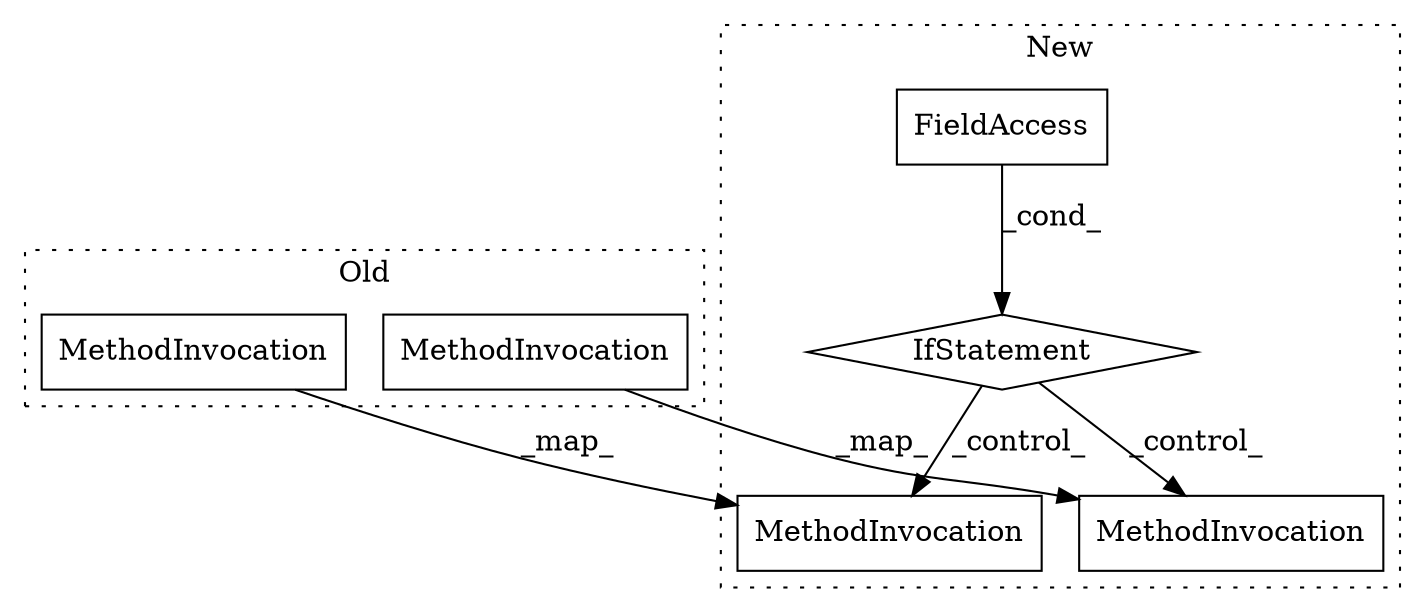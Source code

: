 digraph G {
subgraph cluster0 {
5 [label="MethodInvocation" a="32" s="20081,20120" l="16,1" shape="box"];
6 [label="MethodInvocation" a="32" s="19828,19866" l="16,1" shape="box"];
label = "Old";
style="dotted";
}
subgraph cluster1 {
1 [label="FieldAccess" a="22" s="19731" l="5" shape="box"];
2 [label="IfStatement" a="25" s="19727,19736" l="4,2" shape="diamond"];
3 [label="MethodInvocation" a="32" s="20145,20184" l="16,1" shape="box"];
4 [label="MethodInvocation" a="32" s="19884,19922" l="16,1" shape="box"];
label = "New";
style="dotted";
}
1 -> 2 [label="_cond_"];
2 -> 3 [label="_control_"];
2 -> 4 [label="_control_"];
5 -> 3 [label="_map_"];
6 -> 4 [label="_map_"];
}